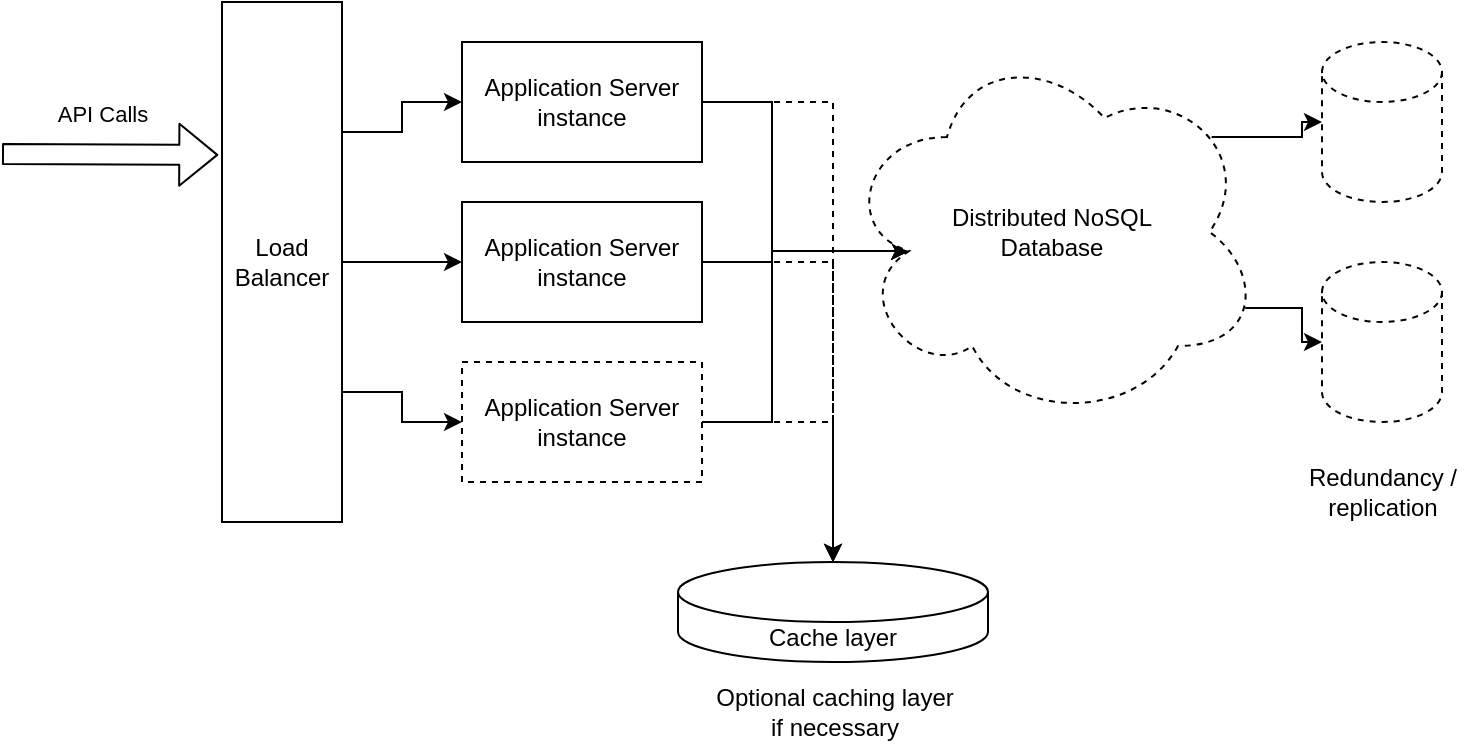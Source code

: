 <mxfile version="14.8.6" type="github">
  <diagram id="pqEP3MTtG3qowmdpSNPe" name="Page-1">
    <mxGraphModel dx="1209" dy="628" grid="1" gridSize="10" guides="1" tooltips="1" connect="1" arrows="1" fold="1" page="1" pageScale="1" pageWidth="850" pageHeight="1100" math="0" shadow="0">
      <root>
        <mxCell id="0" />
        <mxCell id="1" parent="0" />
        <mxCell id="yGVSgjBfsq4GDNL7cZnd-7" style="edgeStyle=orthogonalEdgeStyle;rounded=0;orthogonalLoop=1;jettySize=auto;html=1;exitX=1;exitY=0.25;exitDx=0;exitDy=0;entryX=0;entryY=0.5;entryDx=0;entryDy=0;" edge="1" parent="1" source="yGVSgjBfsq4GDNL7cZnd-1" target="yGVSgjBfsq4GDNL7cZnd-4">
          <mxGeometry relative="1" as="geometry" />
        </mxCell>
        <mxCell id="yGVSgjBfsq4GDNL7cZnd-8" style="edgeStyle=orthogonalEdgeStyle;rounded=0;orthogonalLoop=1;jettySize=auto;html=1;exitX=1;exitY=0.5;exitDx=0;exitDy=0;entryX=0;entryY=0.5;entryDx=0;entryDy=0;" edge="1" parent="1" source="yGVSgjBfsq4GDNL7cZnd-1" target="yGVSgjBfsq4GDNL7cZnd-6">
          <mxGeometry relative="1" as="geometry" />
        </mxCell>
        <mxCell id="yGVSgjBfsq4GDNL7cZnd-9" style="edgeStyle=orthogonalEdgeStyle;rounded=0;orthogonalLoop=1;jettySize=auto;html=1;exitX=1;exitY=0.75;exitDx=0;exitDy=0;entryX=0;entryY=0.5;entryDx=0;entryDy=0;" edge="1" parent="1" source="yGVSgjBfsq4GDNL7cZnd-1" target="yGVSgjBfsq4GDNL7cZnd-5">
          <mxGeometry relative="1" as="geometry" />
        </mxCell>
        <mxCell id="yGVSgjBfsq4GDNL7cZnd-1" value="Load Balancer" style="rounded=0;whiteSpace=wrap;html=1;" vertex="1" parent="1">
          <mxGeometry x="120" y="100" width="60" height="260" as="geometry" />
        </mxCell>
        <mxCell id="yGVSgjBfsq4GDNL7cZnd-2" value="" style="shape=flexArrow;endArrow=classic;html=1;entryX=-0.031;entryY=0.294;entryDx=0;entryDy=0;entryPerimeter=0;" edge="1" parent="1" target="yGVSgjBfsq4GDNL7cZnd-1">
          <mxGeometry width="50" height="50" relative="1" as="geometry">
            <mxPoint x="10" y="176" as="sourcePoint" />
            <mxPoint x="60" y="120" as="targetPoint" />
          </mxGeometry>
        </mxCell>
        <mxCell id="yGVSgjBfsq4GDNL7cZnd-3" value="API Calls" style="edgeLabel;html=1;align=center;verticalAlign=middle;resizable=0;points=[];" vertex="1" connectable="0" parent="yGVSgjBfsq4GDNL7cZnd-2">
          <mxGeometry x="-0.598" y="-2" relative="1" as="geometry">
            <mxPoint x="28" y="-22" as="offset" />
          </mxGeometry>
        </mxCell>
        <mxCell id="yGVSgjBfsq4GDNL7cZnd-17" style="edgeStyle=orthogonalEdgeStyle;rounded=0;orthogonalLoop=1;jettySize=auto;html=1;exitX=1;exitY=0.5;exitDx=0;exitDy=0;entryX=0.16;entryY=0.55;entryDx=0;entryDy=0;entryPerimeter=0;" edge="1" parent="1" source="yGVSgjBfsq4GDNL7cZnd-4" target="yGVSgjBfsq4GDNL7cZnd-10">
          <mxGeometry relative="1" as="geometry" />
        </mxCell>
        <mxCell id="yGVSgjBfsq4GDNL7cZnd-22" style="edgeStyle=orthogonalEdgeStyle;rounded=0;orthogonalLoop=1;jettySize=auto;html=1;exitX=1;exitY=0.5;exitDx=0;exitDy=0;dashed=1;" edge="1" parent="1" source="yGVSgjBfsq4GDNL7cZnd-4" target="yGVSgjBfsq4GDNL7cZnd-20">
          <mxGeometry relative="1" as="geometry" />
        </mxCell>
        <mxCell id="yGVSgjBfsq4GDNL7cZnd-4" value="Application Server instance" style="rounded=0;whiteSpace=wrap;html=1;" vertex="1" parent="1">
          <mxGeometry x="240" y="120" width="120" height="60" as="geometry" />
        </mxCell>
        <mxCell id="yGVSgjBfsq4GDNL7cZnd-19" style="edgeStyle=orthogonalEdgeStyle;rounded=0;orthogonalLoop=1;jettySize=auto;html=1;exitX=1;exitY=0.5;exitDx=0;exitDy=0;entryX=0.16;entryY=0.55;entryDx=0;entryDy=0;entryPerimeter=0;" edge="1" parent="1" source="yGVSgjBfsq4GDNL7cZnd-5" target="yGVSgjBfsq4GDNL7cZnd-10">
          <mxGeometry relative="1" as="geometry" />
        </mxCell>
        <mxCell id="yGVSgjBfsq4GDNL7cZnd-24" style="edgeStyle=orthogonalEdgeStyle;rounded=0;orthogonalLoop=1;jettySize=auto;html=1;exitX=1;exitY=0.5;exitDx=0;exitDy=0;dashed=1;" edge="1" parent="1" source="yGVSgjBfsq4GDNL7cZnd-5" target="yGVSgjBfsq4GDNL7cZnd-20">
          <mxGeometry relative="1" as="geometry" />
        </mxCell>
        <mxCell id="yGVSgjBfsq4GDNL7cZnd-5" value="Application Server instance" style="rounded=0;whiteSpace=wrap;html=1;dashed=1;" vertex="1" parent="1">
          <mxGeometry x="240" y="280" width="120" height="60" as="geometry" />
        </mxCell>
        <mxCell id="yGVSgjBfsq4GDNL7cZnd-18" style="edgeStyle=orthogonalEdgeStyle;rounded=0;orthogonalLoop=1;jettySize=auto;html=1;exitX=1;exitY=0.5;exitDx=0;exitDy=0;entryX=0.16;entryY=0.55;entryDx=0;entryDy=0;entryPerimeter=0;" edge="1" parent="1" source="yGVSgjBfsq4GDNL7cZnd-6" target="yGVSgjBfsq4GDNL7cZnd-10">
          <mxGeometry relative="1" as="geometry" />
        </mxCell>
        <mxCell id="yGVSgjBfsq4GDNL7cZnd-23" style="edgeStyle=orthogonalEdgeStyle;rounded=0;orthogonalLoop=1;jettySize=auto;html=1;exitX=1;exitY=0.5;exitDx=0;exitDy=0;dashed=1;" edge="1" parent="1" source="yGVSgjBfsq4GDNL7cZnd-6" target="yGVSgjBfsq4GDNL7cZnd-20">
          <mxGeometry relative="1" as="geometry" />
        </mxCell>
        <mxCell id="yGVSgjBfsq4GDNL7cZnd-6" value="Application Server instance" style="rounded=0;whiteSpace=wrap;html=1;" vertex="1" parent="1">
          <mxGeometry x="240" y="200" width="120" height="60" as="geometry" />
        </mxCell>
        <mxCell id="yGVSgjBfsq4GDNL7cZnd-13" style="edgeStyle=orthogonalEdgeStyle;rounded=0;orthogonalLoop=1;jettySize=auto;html=1;exitX=0.88;exitY=0.25;exitDx=0;exitDy=0;exitPerimeter=0;entryX=0;entryY=0.5;entryDx=0;entryDy=0;entryPerimeter=0;" edge="1" parent="1" source="yGVSgjBfsq4GDNL7cZnd-10" target="yGVSgjBfsq4GDNL7cZnd-11">
          <mxGeometry relative="1" as="geometry" />
        </mxCell>
        <mxCell id="yGVSgjBfsq4GDNL7cZnd-14" style="edgeStyle=orthogonalEdgeStyle;rounded=0;orthogonalLoop=1;jettySize=auto;html=1;exitX=0.96;exitY=0.7;exitDx=0;exitDy=0;exitPerimeter=0;" edge="1" parent="1" source="yGVSgjBfsq4GDNL7cZnd-10" target="yGVSgjBfsq4GDNL7cZnd-12">
          <mxGeometry relative="1" as="geometry" />
        </mxCell>
        <mxCell id="yGVSgjBfsq4GDNL7cZnd-10" value="Distributed NoSQL&lt;br&gt;Database" style="ellipse;shape=cloud;whiteSpace=wrap;html=1;dashed=1;" vertex="1" parent="1">
          <mxGeometry x="430" y="120" width="210" height="190" as="geometry" />
        </mxCell>
        <mxCell id="yGVSgjBfsq4GDNL7cZnd-11" value="" style="shape=cylinder3;whiteSpace=wrap;html=1;boundedLbl=1;backgroundOutline=1;size=15;dashed=1;" vertex="1" parent="1">
          <mxGeometry x="670" y="120" width="60" height="80" as="geometry" />
        </mxCell>
        <mxCell id="yGVSgjBfsq4GDNL7cZnd-12" value="" style="shape=cylinder3;whiteSpace=wrap;html=1;boundedLbl=1;backgroundOutline=1;size=15;dashed=1;" vertex="1" parent="1">
          <mxGeometry x="670" y="230" width="60" height="80" as="geometry" />
        </mxCell>
        <mxCell id="yGVSgjBfsq4GDNL7cZnd-15" value="Redundancy /&lt;br&gt;replication" style="text;html=1;align=center;verticalAlign=middle;resizable=0;points=[];autosize=1;strokeColor=none;" vertex="1" parent="1">
          <mxGeometry x="655" y="330" width="90" height="30" as="geometry" />
        </mxCell>
        <mxCell id="yGVSgjBfsq4GDNL7cZnd-20" value="Cache layer" style="shape=cylinder3;whiteSpace=wrap;html=1;boundedLbl=1;backgroundOutline=1;size=15;" vertex="1" parent="1">
          <mxGeometry x="348" y="380" width="155" height="50" as="geometry" />
        </mxCell>
        <mxCell id="yGVSgjBfsq4GDNL7cZnd-21" value="Optional caching layer&lt;br&gt;if necessary" style="text;html=1;align=center;verticalAlign=middle;resizable=0;points=[];autosize=1;strokeColor=none;" vertex="1" parent="1">
          <mxGeometry x="360.5" y="440" width="130" height="30" as="geometry" />
        </mxCell>
      </root>
    </mxGraphModel>
  </diagram>
</mxfile>
